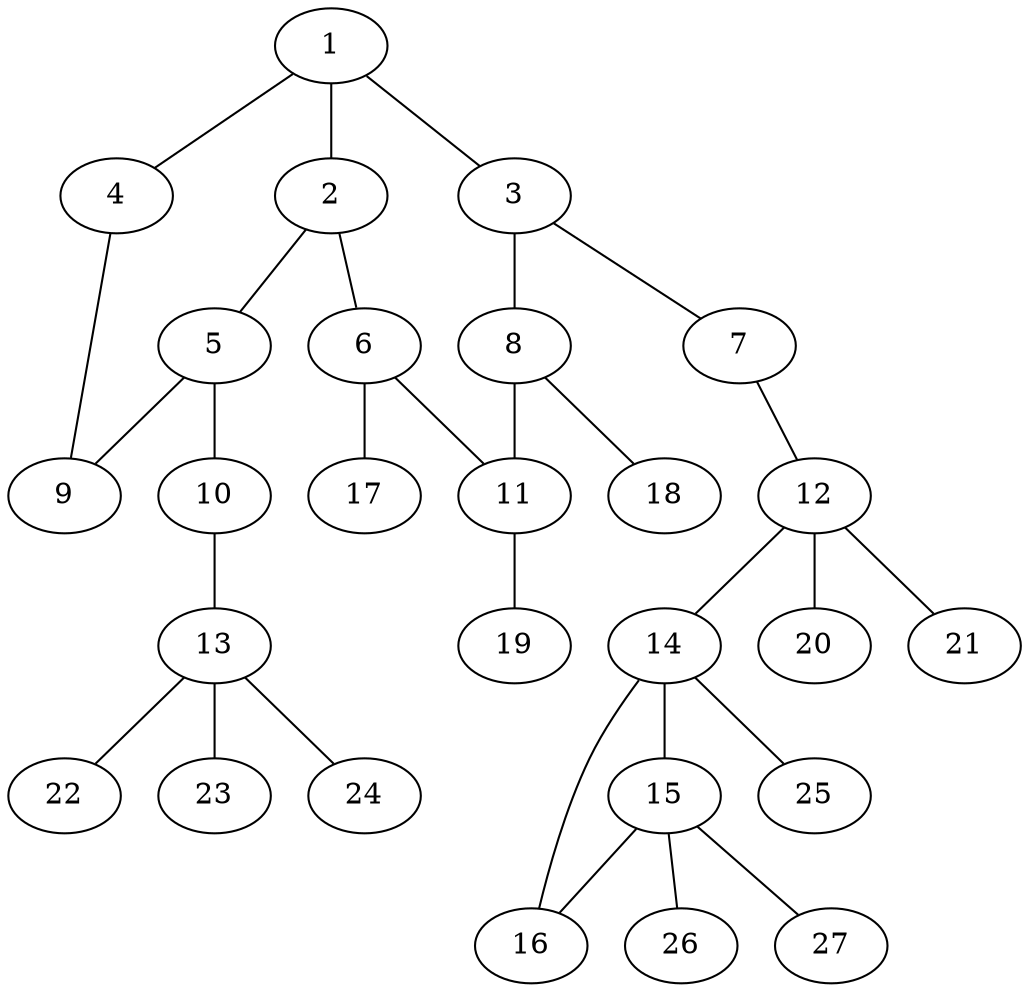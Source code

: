 graph molecule_2087 {
	1	 [chem=C];
	2	 [chem=C];
	1 -- 2	 [valence=2];
	3	 [chem=C];
	1 -- 3	 [valence=1];
	4	 [chem=S];
	1 -- 4	 [valence=1];
	5	 [chem=C];
	2 -- 5	 [valence=1];
	6	 [chem=C];
	2 -- 6	 [valence=1];
	7	 [chem=O];
	3 -- 7	 [valence=1];
	8	 [chem=C];
	3 -- 8	 [valence=2];
	9	 [chem=N];
	4 -- 9	 [valence=1];
	5 -- 9	 [valence=2];
	10	 [chem=O];
	5 -- 10	 [valence=1];
	11	 [chem=C];
	6 -- 11	 [valence=2];
	17	 [chem=H];
	6 -- 17	 [valence=1];
	12	 [chem=C];
	7 -- 12	 [valence=1];
	8 -- 11	 [valence=1];
	18	 [chem=H];
	8 -- 18	 [valence=1];
	13	 [chem=C];
	10 -- 13	 [valence=1];
	19	 [chem=H];
	11 -- 19	 [valence=1];
	14	 [chem=C];
	12 -- 14	 [valence=1];
	20	 [chem=H];
	12 -- 20	 [valence=1];
	21	 [chem=H];
	12 -- 21	 [valence=1];
	22	 [chem=H];
	13 -- 22	 [valence=1];
	23	 [chem=H];
	13 -- 23	 [valence=1];
	24	 [chem=H];
	13 -- 24	 [valence=1];
	15	 [chem=C];
	14 -- 15	 [valence=1];
	16	 [chem=O];
	14 -- 16	 [valence=1];
	25	 [chem=H];
	14 -- 25	 [valence=1];
	15 -- 16	 [valence=1];
	26	 [chem=H];
	15 -- 26	 [valence=1];
	27	 [chem=H];
	15 -- 27	 [valence=1];
}
